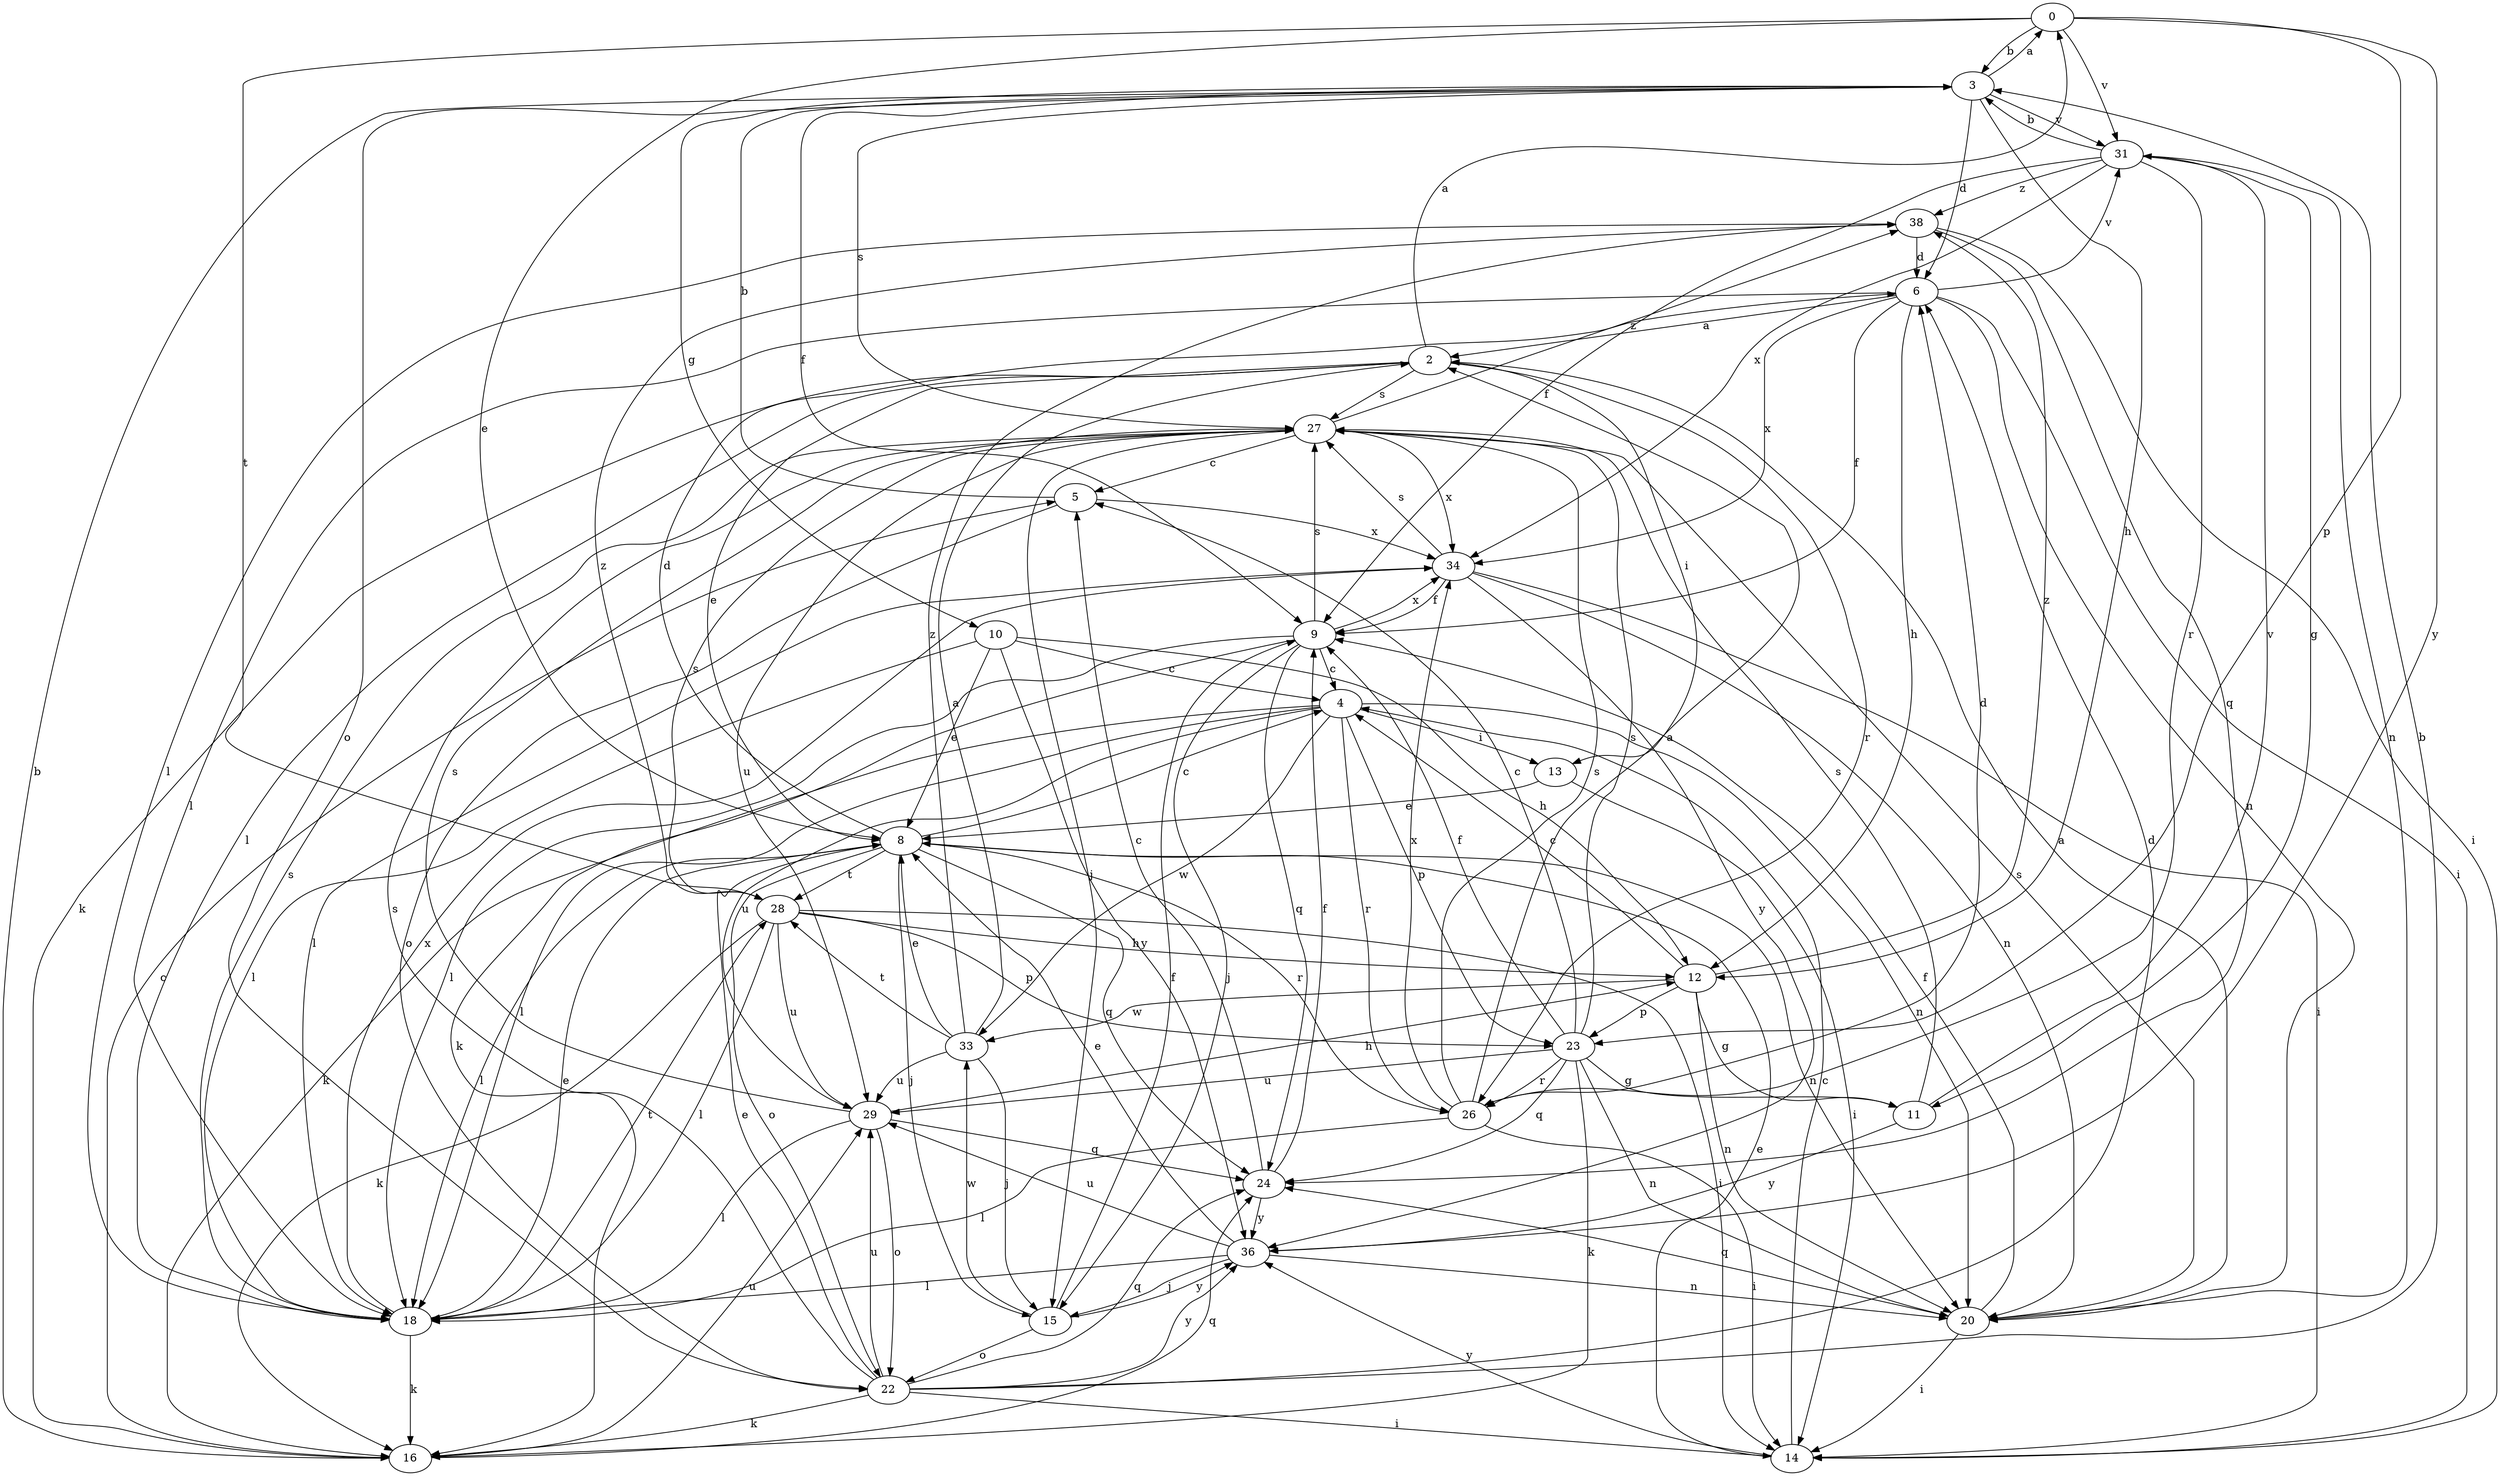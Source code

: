strict digraph  {
0;
2;
3;
4;
5;
6;
8;
9;
10;
11;
12;
13;
14;
15;
16;
18;
20;
22;
23;
24;
26;
27;
28;
29;
31;
33;
34;
36;
38;
0 -> 3  [label=b];
0 -> 8  [label=e];
0 -> 23  [label=p];
0 -> 28  [label=t];
0 -> 31  [label=v];
0 -> 36  [label=y];
2 -> 0  [label=a];
2 -> 8  [label=e];
2 -> 13  [label=i];
2 -> 16  [label=k];
2 -> 18  [label=l];
2 -> 26  [label=r];
2 -> 27  [label=s];
3 -> 0  [label=a];
3 -> 6  [label=d];
3 -> 9  [label=f];
3 -> 10  [label=g];
3 -> 12  [label=h];
3 -> 22  [label=o];
3 -> 27  [label=s];
3 -> 31  [label=v];
4 -> 13  [label=i];
4 -> 16  [label=k];
4 -> 18  [label=l];
4 -> 20  [label=n];
4 -> 23  [label=p];
4 -> 26  [label=r];
4 -> 29  [label=u];
4 -> 33  [label=w];
5 -> 3  [label=b];
5 -> 22  [label=o];
5 -> 34  [label=x];
6 -> 2  [label=a];
6 -> 9  [label=f];
6 -> 12  [label=h];
6 -> 14  [label=i];
6 -> 18  [label=l];
6 -> 20  [label=n];
6 -> 31  [label=v];
6 -> 34  [label=x];
8 -> 4  [label=c];
8 -> 6  [label=d];
8 -> 15  [label=j];
8 -> 18  [label=l];
8 -> 20  [label=n];
8 -> 22  [label=o];
8 -> 24  [label=q];
8 -> 26  [label=r];
8 -> 28  [label=t];
9 -> 4  [label=c];
9 -> 15  [label=j];
9 -> 16  [label=k];
9 -> 18  [label=l];
9 -> 24  [label=q];
9 -> 27  [label=s];
9 -> 34  [label=x];
10 -> 4  [label=c];
10 -> 8  [label=e];
10 -> 12  [label=h];
10 -> 18  [label=l];
10 -> 36  [label=y];
11 -> 27  [label=s];
11 -> 31  [label=v];
11 -> 36  [label=y];
12 -> 4  [label=c];
12 -> 11  [label=g];
12 -> 20  [label=n];
12 -> 23  [label=p];
12 -> 33  [label=w];
12 -> 38  [label=z];
13 -> 8  [label=e];
13 -> 14  [label=i];
14 -> 4  [label=c];
14 -> 8  [label=e];
14 -> 36  [label=y];
15 -> 9  [label=f];
15 -> 22  [label=o];
15 -> 33  [label=w];
15 -> 36  [label=y];
16 -> 3  [label=b];
16 -> 5  [label=c];
16 -> 24  [label=q];
16 -> 29  [label=u];
18 -> 8  [label=e];
18 -> 16  [label=k];
18 -> 27  [label=s];
18 -> 28  [label=t];
18 -> 34  [label=x];
20 -> 2  [label=a];
20 -> 9  [label=f];
20 -> 14  [label=i];
20 -> 24  [label=q];
20 -> 27  [label=s];
22 -> 3  [label=b];
22 -> 6  [label=d];
22 -> 8  [label=e];
22 -> 14  [label=i];
22 -> 16  [label=k];
22 -> 24  [label=q];
22 -> 27  [label=s];
22 -> 29  [label=u];
22 -> 36  [label=y];
23 -> 5  [label=c];
23 -> 9  [label=f];
23 -> 11  [label=g];
23 -> 16  [label=k];
23 -> 20  [label=n];
23 -> 24  [label=q];
23 -> 26  [label=r];
23 -> 27  [label=s];
23 -> 29  [label=u];
24 -> 5  [label=c];
24 -> 9  [label=f];
24 -> 36  [label=y];
26 -> 2  [label=a];
26 -> 6  [label=d];
26 -> 14  [label=i];
26 -> 18  [label=l];
26 -> 27  [label=s];
26 -> 34  [label=x];
27 -> 5  [label=c];
27 -> 15  [label=j];
27 -> 29  [label=u];
27 -> 34  [label=x];
27 -> 38  [label=z];
28 -> 12  [label=h];
28 -> 14  [label=i];
28 -> 16  [label=k];
28 -> 18  [label=l];
28 -> 23  [label=p];
28 -> 27  [label=s];
28 -> 29  [label=u];
28 -> 38  [label=z];
29 -> 12  [label=h];
29 -> 18  [label=l];
29 -> 22  [label=o];
29 -> 24  [label=q];
29 -> 27  [label=s];
31 -> 3  [label=b];
31 -> 9  [label=f];
31 -> 11  [label=g];
31 -> 20  [label=n];
31 -> 26  [label=r];
31 -> 34  [label=x];
31 -> 38  [label=z];
33 -> 2  [label=a];
33 -> 8  [label=e];
33 -> 15  [label=j];
33 -> 28  [label=t];
33 -> 29  [label=u];
33 -> 38  [label=z];
34 -> 9  [label=f];
34 -> 14  [label=i];
34 -> 18  [label=l];
34 -> 20  [label=n];
34 -> 27  [label=s];
34 -> 36  [label=y];
36 -> 8  [label=e];
36 -> 15  [label=j];
36 -> 18  [label=l];
36 -> 20  [label=n];
36 -> 29  [label=u];
38 -> 6  [label=d];
38 -> 14  [label=i];
38 -> 18  [label=l];
38 -> 24  [label=q];
}
